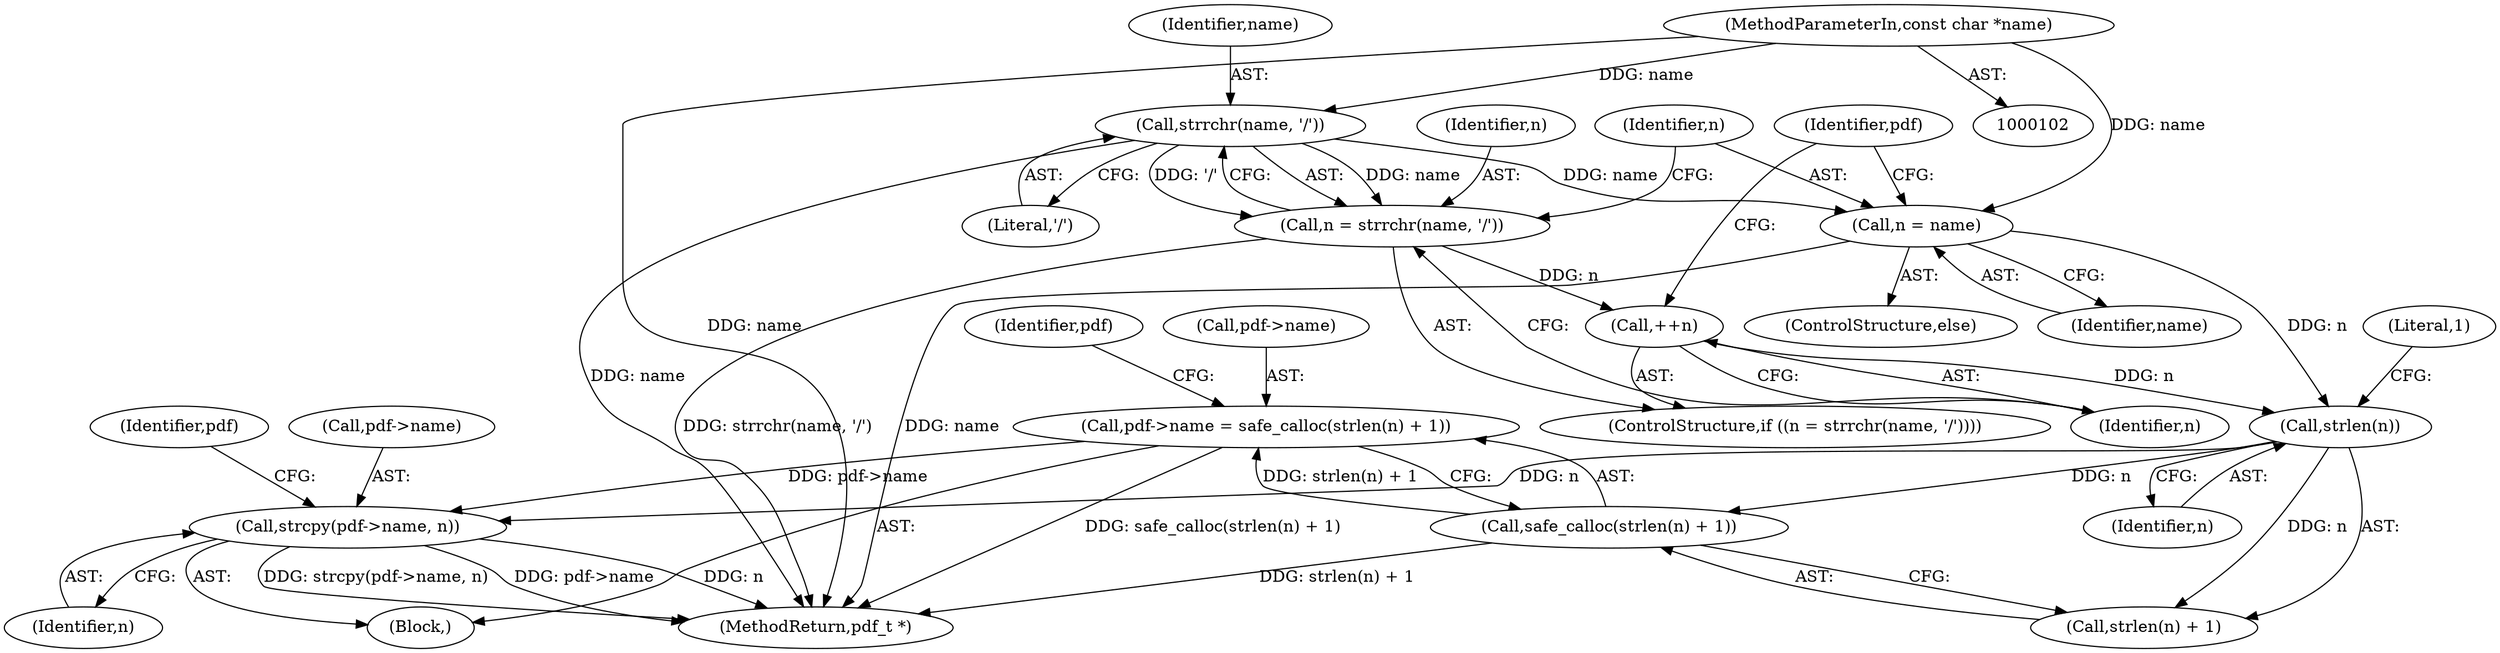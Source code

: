 digraph "0_pdfresurrect_0c4120fffa3dffe97b95c486a120eded82afe8a6_8@API" {
"1000136" [label="(Call,strcpy(pdf->name, n))"];
"1000127" [label="(Call,pdf->name = safe_calloc(strlen(n) + 1))"];
"1000131" [label="(Call,safe_calloc(strlen(n) + 1))"];
"1000133" [label="(Call,strlen(n))"];
"1000124" [label="(Call,n = name)"];
"1000118" [label="(Call,strrchr(name, '/'))"];
"1000103" [label="(MethodParameterIn,const char *name)"];
"1000121" [label="(Call,++n)"];
"1000116" [label="(Call,n = strrchr(name, '/'))"];
"1000136" [label="(Call,strcpy(pdf->name, n))"];
"1000120" [label="(Literal,'/')"];
"1000103" [label="(MethodParameterIn,const char *name)"];
"1000127" [label="(Call,pdf->name = safe_calloc(strlen(n) + 1))"];
"1000123" [label="(ControlStructure,else)"];
"1000134" [label="(Identifier,n)"];
"1000158" [label="(Identifier,pdf)"];
"1000137" [label="(Call,pdf->name)"];
"1000126" [label="(Identifier,name)"];
"1000159" [label="(MethodReturn,pdf_t *)"];
"1000133" [label="(Call,strlen(n))"];
"1000138" [label="(Identifier,pdf)"];
"1000116" [label="(Call,n = strrchr(name, '/'))"];
"1000131" [label="(Call,safe_calloc(strlen(n) + 1))"];
"1000132" [label="(Call,strlen(n) + 1)"];
"1000125" [label="(Identifier,n)"];
"1000129" [label="(Identifier,pdf)"];
"1000135" [label="(Literal,1)"];
"1000119" [label="(Identifier,name)"];
"1000124" [label="(Call,n = name)"];
"1000128" [label="(Call,pdf->name)"];
"1000115" [label="(ControlStructure,if ((n = strrchr(name, '/'))))"];
"1000117" [label="(Identifier,n)"];
"1000122" [label="(Identifier,n)"];
"1000140" [label="(Identifier,n)"];
"1000121" [label="(Call,++n)"];
"1000114" [label="(Block,)"];
"1000118" [label="(Call,strrchr(name, '/'))"];
"1000136" -> "1000114"  [label="AST: "];
"1000136" -> "1000140"  [label="CFG: "];
"1000137" -> "1000136"  [label="AST: "];
"1000140" -> "1000136"  [label="AST: "];
"1000158" -> "1000136"  [label="CFG: "];
"1000136" -> "1000159"  [label="DDG: n"];
"1000136" -> "1000159"  [label="DDG: strcpy(pdf->name, n)"];
"1000136" -> "1000159"  [label="DDG: pdf->name"];
"1000127" -> "1000136"  [label="DDG: pdf->name"];
"1000133" -> "1000136"  [label="DDG: n"];
"1000127" -> "1000114"  [label="AST: "];
"1000127" -> "1000131"  [label="CFG: "];
"1000128" -> "1000127"  [label="AST: "];
"1000131" -> "1000127"  [label="AST: "];
"1000138" -> "1000127"  [label="CFG: "];
"1000127" -> "1000159"  [label="DDG: safe_calloc(strlen(n) + 1)"];
"1000131" -> "1000127"  [label="DDG: strlen(n) + 1"];
"1000131" -> "1000132"  [label="CFG: "];
"1000132" -> "1000131"  [label="AST: "];
"1000131" -> "1000159"  [label="DDG: strlen(n) + 1"];
"1000133" -> "1000131"  [label="DDG: n"];
"1000133" -> "1000132"  [label="AST: "];
"1000133" -> "1000134"  [label="CFG: "];
"1000134" -> "1000133"  [label="AST: "];
"1000135" -> "1000133"  [label="CFG: "];
"1000133" -> "1000132"  [label="DDG: n"];
"1000124" -> "1000133"  [label="DDG: n"];
"1000121" -> "1000133"  [label="DDG: n"];
"1000124" -> "1000123"  [label="AST: "];
"1000124" -> "1000126"  [label="CFG: "];
"1000125" -> "1000124"  [label="AST: "];
"1000126" -> "1000124"  [label="AST: "];
"1000129" -> "1000124"  [label="CFG: "];
"1000124" -> "1000159"  [label="DDG: name"];
"1000118" -> "1000124"  [label="DDG: name"];
"1000103" -> "1000124"  [label="DDG: name"];
"1000118" -> "1000116"  [label="AST: "];
"1000118" -> "1000120"  [label="CFG: "];
"1000119" -> "1000118"  [label="AST: "];
"1000120" -> "1000118"  [label="AST: "];
"1000116" -> "1000118"  [label="CFG: "];
"1000118" -> "1000159"  [label="DDG: name"];
"1000118" -> "1000116"  [label="DDG: name"];
"1000118" -> "1000116"  [label="DDG: '/'"];
"1000103" -> "1000118"  [label="DDG: name"];
"1000103" -> "1000102"  [label="AST: "];
"1000103" -> "1000159"  [label="DDG: name"];
"1000121" -> "1000115"  [label="AST: "];
"1000121" -> "1000122"  [label="CFG: "];
"1000122" -> "1000121"  [label="AST: "];
"1000129" -> "1000121"  [label="CFG: "];
"1000116" -> "1000121"  [label="DDG: n"];
"1000116" -> "1000115"  [label="AST: "];
"1000117" -> "1000116"  [label="AST: "];
"1000122" -> "1000116"  [label="CFG: "];
"1000125" -> "1000116"  [label="CFG: "];
"1000116" -> "1000159"  [label="DDG: strrchr(name, '/')"];
}
